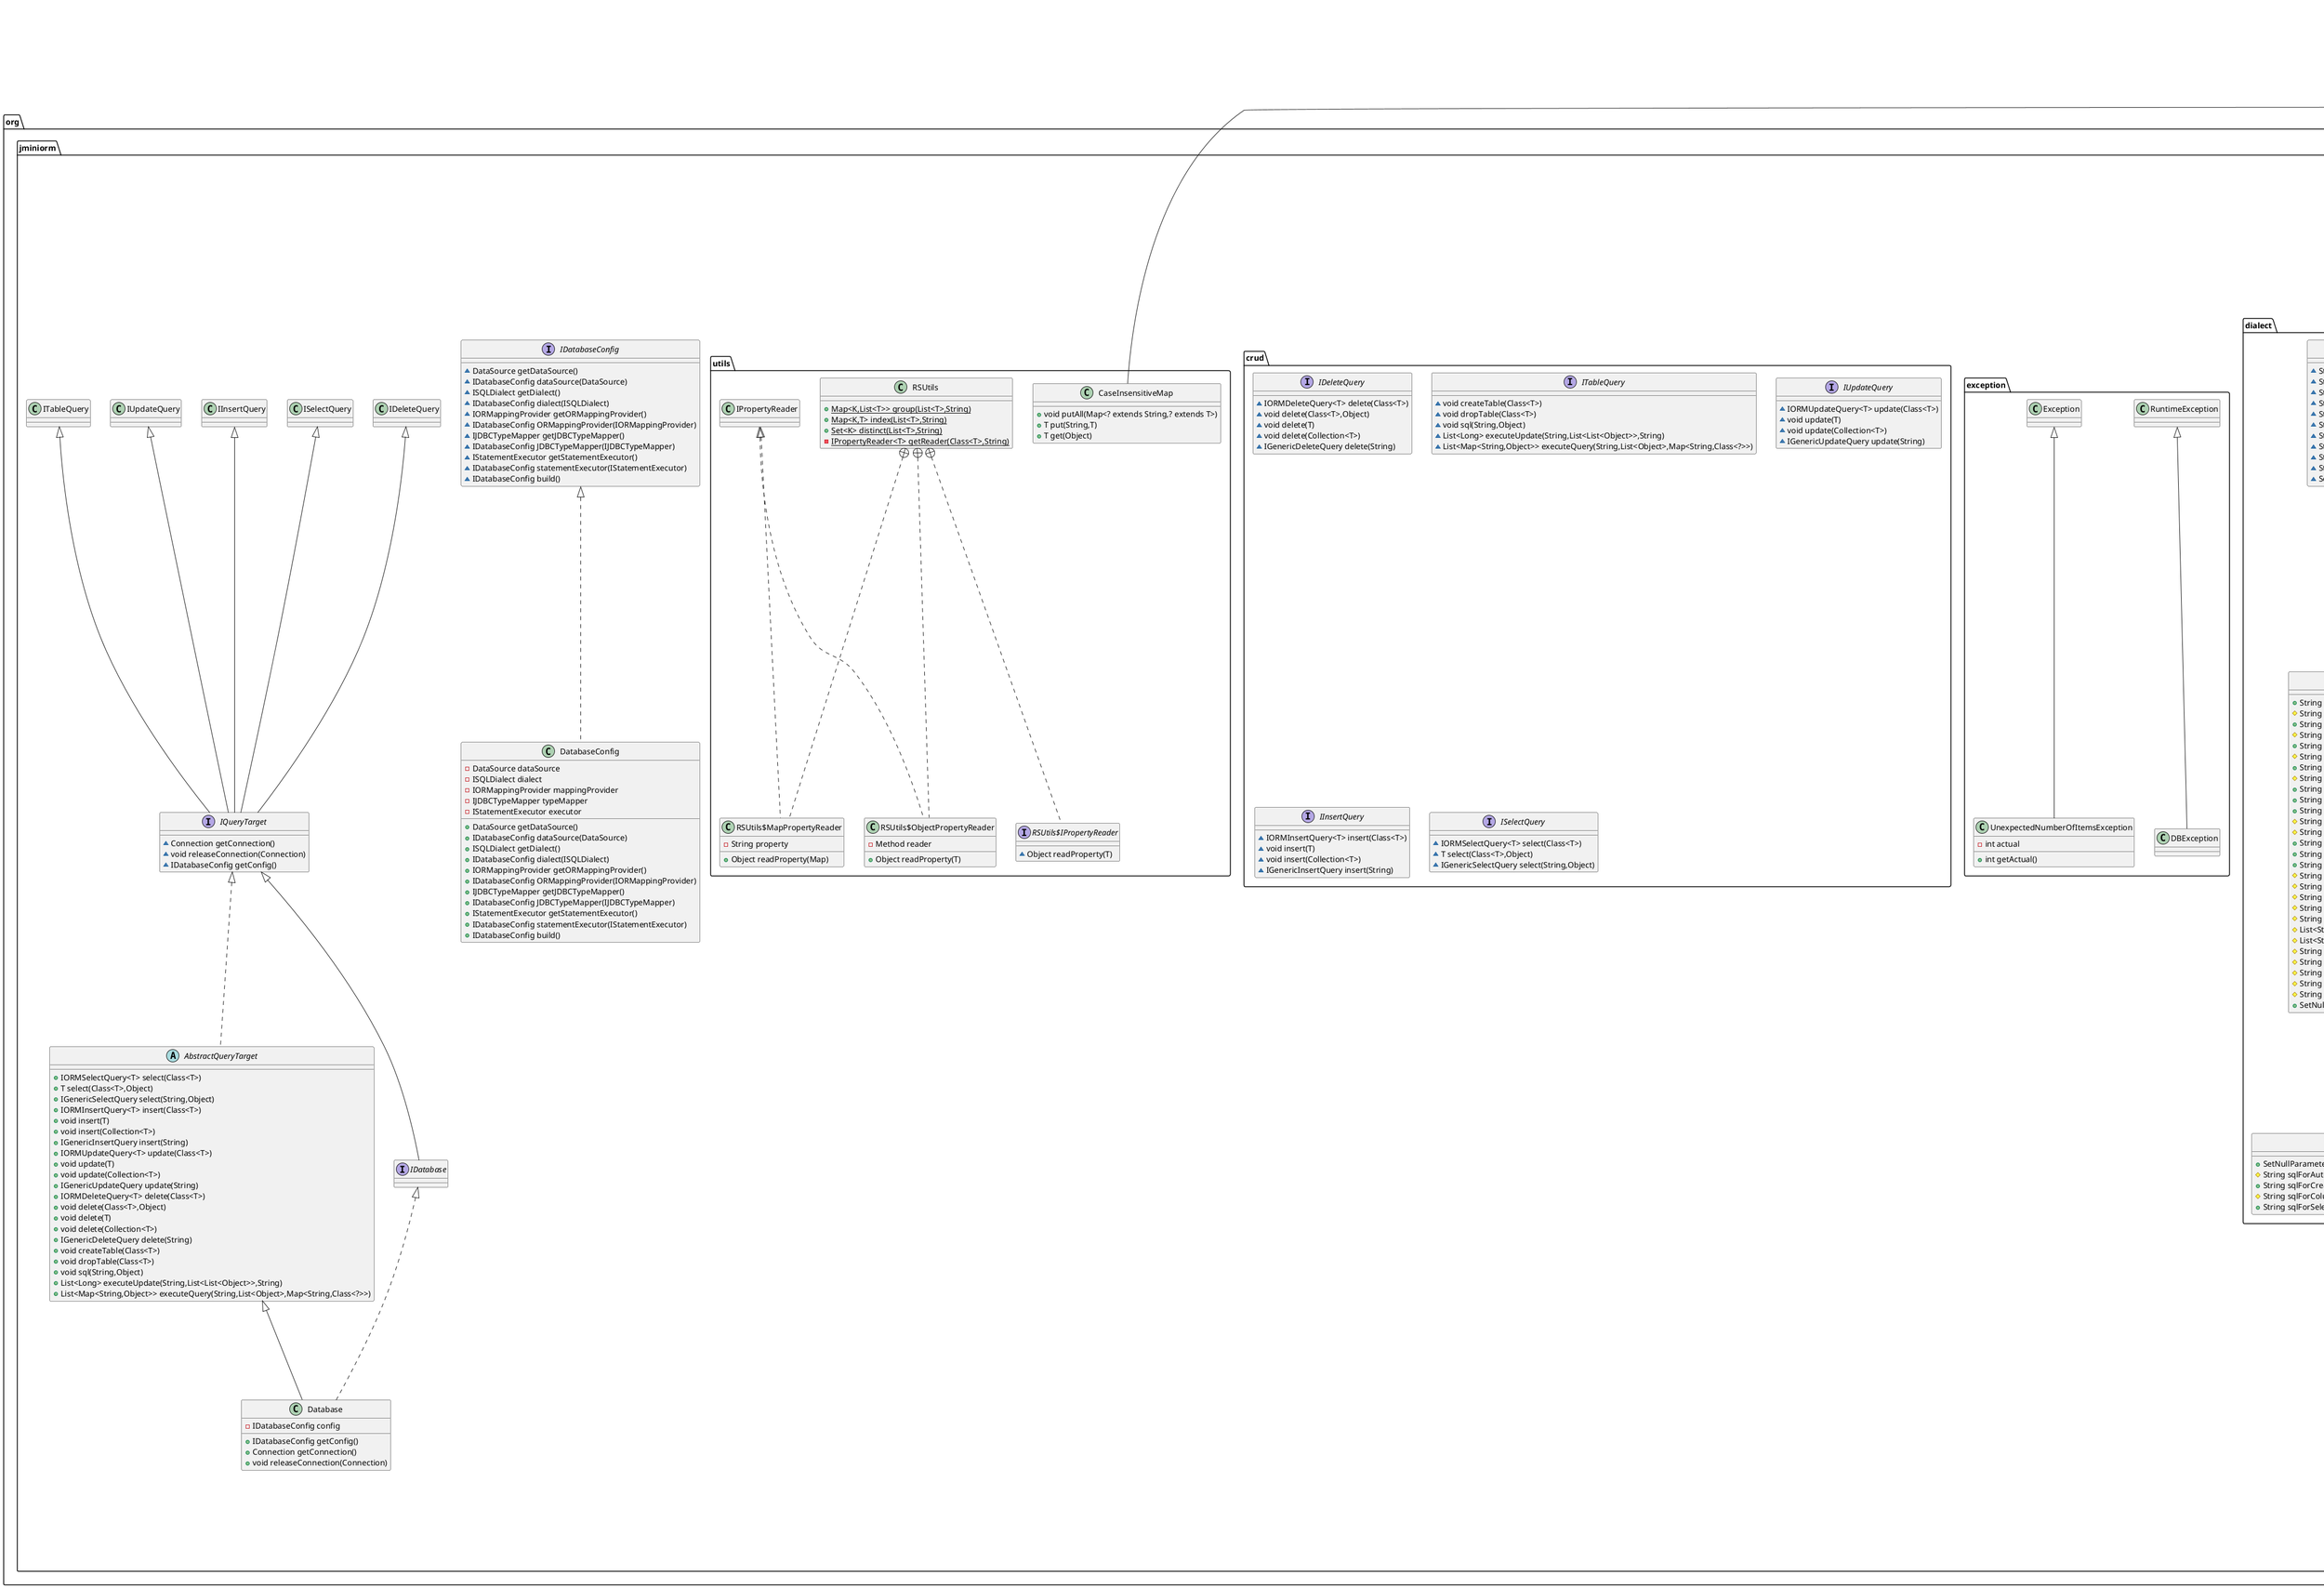 @startuml
class org.jminiorm.mapping.ColumnMapping {
- PropertyDescriptor propertyDescriptor
- String columnDefinition
- boolean isId
- boolean insertable
- Integer length
- String column
- boolean nullable
- Integer precision
- Integer scale
- boolean updatable
- boolean generated
- AttributeConverter converter
+ PropertyDescriptor getPropertyDescriptor()
+ void setPropertyDescriptor(PropertyDescriptor)
+ String getColumnDefinition()
+ void setColumnDefinition(String)
+ boolean isInsertable()
+ void setInsertable(boolean)
+ Integer getLength()
+ void setLength(Integer)
+ String getColumn()
+ void setColumn(String)
+ boolean isNullable()
+ void setNullable(boolean)
+ Integer getPrecision()
+ void setPrecision(Integer)
+ Integer getScale()
+ void setScale(Integer)
+ boolean isUpdatable()
+ void setUpdatable(boolean)
+ boolean isId()
+ void setId(boolean)
+ boolean isGenerated()
+ void setGenerated(boolean)
+ AttributeConverter<?,?> getConverter()
+ void setConverter(AttributeConverter<?,?>)
+ Object readProperty(Object)
+ void writeProperty(Object,Object)
- {static} Field getField(Class,String)
}
abstract class org.jminiorm.attributeconverter.JsonAttributeConverter {
- JavaType javaType
- ObjectMapper mapper
- ObjectReader reader
- ObjectWriter writer
+ String convertToDatabaseColumn(T)
+ T convertToEntityAttribute(String)
# ObjectMapper getMapper()
# ObjectWriter getWriter()
# ObjectReader getReader()
# JavaType getJavaType()
}
class org.jminiorm.query.orm.ORMDropTableQuery {
+ IORMDropTableQuery<T> forClass(Class<T>)
+ void execute()
}
class org.jminiorm.query.generic.GenericUpdateQuery {
- String schema
- String table
- List<String> idColumns
- List<Map<String,Object>> values
+ IGenericUpdateQuery schema(String)
+ IGenericUpdateQuery table(String)
+ IGenericUpdateQuery idColumn(String)
+ IGenericUpdateQuery idColumns(String)
+ IGenericUpdateQuery addOne(Map<String,Object>)
+ IGenericUpdateQuery addMany(List<Map<String,Object>>)
+ void execute()
}
abstract class org.jminiorm.executor.AbstractLoggingStatementExecutor {
- IStatementExecutor wrapped
+ List<Long> executeUpdate(IQueryTarget,String,List<List<Object>>,String)
# void logUpdate(IQueryTarget,String,List<List<Object>>)
+ List<Map<String,Object>> executeQuery(IQueryTarget,String,List<Object>,Map<String,Class<?>>)
# void logQuery(IQueryTarget,String,List<Object>,Map<String,Class<?>>)
# {abstract}void log(String)
}
class org.jminiorm.executor.SLF4JLoggingStatementExecutor {
- {static} Logger logger
# void log(String)
}
class org.jminiorm.mapping.type.DefaultJDBCTypeMapper {
+ Class<?> getJavaType(int)
}
class org.jminiorm.result.ObjectResult {
- Class<T> targetClass
# T castRow(Map<String,Object>)
# Object canonicalValue(Class<?>)
# ORMapping getMapping()
# Map<String,Class<?>> typeMappings()
}
enum org.jminiorm.dialect.SetNullParameterMethod {
+  SETNULL
+  SETOBJECT
}
class org.jminiorm.query.generic.GenericDeleteQuery {
- String schema
- String table
- List<String> idColumns
- List<List<Object>> ids
- String where
- List<Object> params
+ IGenericDeleteQuery schema(String)
+ IGenericDeleteQuery table(String)
+ IGenericDeleteQuery idColumn(String)
+ IGenericDeleteQuery idColumns(String)
+ IGenericDeleteQuery addOne(Object)
+ IGenericDeleteQuery addMany(List<Object>)
+ IGenericDeleteQuery where(String,Object)
+ void execute()
}
class org.jminiorm.query.generic.GenericInsertQuery {
- String schema
- String table
- String generatedColumn
- List<Map<String,Object>> values
+ IGenericInsertQuery schema(String)
+ IGenericInsertQuery table(String)
+ IGenericInsertQuery generatedColumn(String)
+ IGenericInsertQuery addOne(Map<String,Object>)
+ IGenericInsertQuery addMany(List<Map<String,Object>>)
+ void execute()
}
abstract class org.jminiorm.AbstractQueryTarget {
+ IORMSelectQuery<T> select(Class<T>)
+ T select(Class<T>,Object)
+ IGenericSelectQuery select(String,Object)
+ IORMInsertQuery<T> insert(Class<T>)
+ void insert(T)
+ void insert(Collection<T>)
+ IGenericInsertQuery insert(String)
+ IORMUpdateQuery<T> update(Class<T>)
+ void update(T)
+ void update(Collection<T>)
+ IGenericUpdateQuery update(String)
+ IORMDeleteQuery<T> delete(Class<T>)
+ void delete(Class<T>,Object)
+ void delete(T)
+ void delete(Collection<T>)
+ IGenericDeleteQuery delete(String)
+ void createTable(Class<T>)
+ void dropTable(Class<T>)
+ void sql(String,Object)
+ List<Long> executeUpdate(String,List<List<Object>>,String)
+ List<Map<String,Object>> executeQuery(String,List<Object>,Map<String,Class<?>>)
}
interface org.jminiorm.query.generic.IGenericQuery {
}
class org.jminiorm.mapping.JPAORMapping {
# {static} Field getField(Class<?>,String)
}
class org.jminiorm.query.generic.GenericSelectQuery {
- String sql
- List<Object> params
+ IGenericSelectQuery sql(String,Object)
+ IPrimitiveResult<T> asPrimitive(Class<T>)
+ IMapResult<Object> asMap()
+ IMapResult<T> asMap(Class<T>)
+ IObjectResult<T> toObject(Class<T>)
# String getSQL()
}
class org.jminiorm.dialect.SybaseASASQLDialect {
+ SetNullParameterMethod getSetNullParameterMethod()
# String sqlForAutoIncrement()
+ String sqlForCreateSchema(String)
# String sqlForColumnType(Class<?>,Integer,Integer,Integer,boolean)
+ String sqlForSelect(String,Integer,Integer)
}
abstract class org.jminiorm.mapping.provider.AbstractORMFactory {
- Map<Class<?>,ORMapping> mappings
+ ORMapping getORMapping(Class<?>)
# {abstract}ORMapping createORMapping(Class<?>)
}
abstract class org.jminiorm.query.generic.AbstractGenericQuery {
}
interface org.jminiorm.result.IMapResult {
}
abstract class org.jminiorm.query.orm.AbstractORMQuery {
- Class<T> clazz
+ IORMQuery<T> forClass(Class<T>)
# Class<T> getTargetClass()
# ORMapping getMapping()
# void verifySchemaExistence()
}
class org.jminiorm.executor.DefaultStatementExecutor {
+ List<Long> executeUpdate(IQueryTarget,String,List<List<Object>>,String)
}
interface org.jminiorm.result.IResult {
~ T one()
~ T first()
~ List<T> list()
}
class org.jminiorm.exception.DBException {
}
interface org.jminiorm.crud.IDeleteQuery {
~ IORMDeleteQuery<T> delete(Class<T>)
~ void delete(Class<T>,Object)
~ void delete(T)
~ void delete(Collection<T>)
~ IGenericDeleteQuery delete(String)
}
class org.jminiorm.utils.CaseInsensitiveMap {
+ void putAll(Map<? extends String,? extends T>)
+ T put(String,T)
+ T get(Object)
}
class org.jminiorm.mapping.provider.JPAORMFactory {
# ORMapping createORMapping(Class<?>)
}
abstract class org.jminiorm.result.AbstractResult {
- IQueryTarget queryTarget
- String sql
- List<Object> params
+ T one()
+ T first()
+ List<T> list()
# IQueryTarget getQueryTarget()
# {abstract}T castRow(Map<String,Object>)
# {abstract}Map<String,Class<?>> typeMappings()
}
class org.jminiorm.result.MapResult {
- Class<V> type
# Map<String,V> castRow(Map<String,Object>)
# Map<String,Class<?>> typeMappings()
}
class org.jminiorm.query.orm.ORMDeleteQuery {
- List<List<Object>> ids
- String where
- List<Object> params
+ IORMDeleteQuery<T> forClass(Class<T>)
+ IORMDeleteQuery<T> id(Object)
+ IORMDeleteQuery<T> addOne(T)
+ IORMDeleteQuery<T> addMany(Collection<T>)
+ IORMDeleteQuery<T> where(String,Object)
+ void execute()
}
interface org.jminiorm.query.orm.IORMDropTableQuery {
~ IORMDropTableQuery<T> forClass(Class<T>)
~ void execute()
}
class org.jminiorm.executor.BatchStatementExecutor {
- int batchSize
+ List<Long> executeUpdate(IQueryTarget,String,List<List<Object>>,String)
# List<Long> getGeneratedKeys(IQueryTarget,PreparedStatement,String)
}
class org.jminiorm.attributeconverter.EnumNameAttributeConverter {
- Class<T> enumClass
+ String convertToDatabaseColumn(T)
+ T convertToEntityAttribute(String)
}
abstract class org.jminiorm.executor.AbstractStatementExecutor {
+ List<Map<String,Object>> executeQuery(IQueryTarget,String,List<Object>,Map<String,Class<?>>)
# void setParameters(IQueryTarget,PreparedStatement,List<Object>)
# Object getObject(IQueryTarget,ResultSet,ResultSetMetaData,int,Class<?>)
# void setObject(IQueryTarget,PreparedStatement,int,Object)
# int getGeneratedColumnIndex(IQueryTarget,ResultSet,String)
}
interface org.jminiorm.result.IPrimitiveResult {
}
interface org.jminiorm.query.generic.IGenericSelectQuery {
~ IGenericSelectQuery sql(String,Object)
~ IPrimitiveResult<T> asPrimitive(Class<T>)
~ IMapResult<Object> asMap()
~ IMapResult<T> asMap(Class<T>)
~ IObjectResult<T> toObject(Class<T>)
}
interface org.jminiorm.mapping.type.IJDBCTypeMapper {
~ Class<?> getJavaType(int)
}
interface org.jminiorm.query.generic.IGenericUpdateQuery {
~ IGenericUpdateQuery schema(String)
~ IGenericUpdateQuery table(String)
~ IGenericUpdateQuery idColumn(String)
~ IGenericUpdateQuery idColumns(String)
~ IGenericUpdateQuery addOne(Map<String,Object>)
~ IGenericUpdateQuery addMany(List<Map<String,Object>>)
~ void execute()
}
class org.jminiorm.query.orm.ORMCreateTableQuery {
+ IORMCreateTableQuery<T> forClass(Class<T>)
+ void execute()
}
class org.jminiorm.result.PrimitiveResult {
- Class<T> targetClass
# T castRow(Map<String,Object>)
# Map<String,Class<?>> typeMappings()
}
interface org.jminiorm.query.orm.IORMDeleteQuery {
~ IORMDeleteQuery<T> forClass(Class<T>)
~ IORMDeleteQuery<T> id(Object)
~ IORMDeleteQuery<T> addOne(T)
~ IORMDeleteQuery<T> addMany(Collection<T>)
~ IORMDeleteQuery<T> where(String,Object)
~ void execute()
}
interface org.jminiorm.query.orm.IORMUpdateQuery {
~ IORMUpdateQuery<T> forClass(Class<T>)
~ IORMUpdateQuery<T> addOne(T)
~ IORMUpdateQuery<T> addMany(Collection<T>)
~ void execute()
}
interface org.jminiorm.crud.ITableQuery {
~ void createTable(Class<T>)
~ void dropTable(Class<T>)
~ void sql(String,Object)
~ List<Long> executeUpdate(String,List<List<Object>>,String)
~ List<Map<String,Object>> executeQuery(String,List<Object>,Map<String,Class<?>>)
}
class org.jminiorm.query.AbstractQuery {
- IQueryTarget target
+ void setQueryTarget(IQueryTarget)
+ IQueryTarget getQueryTarget()
}
class org.jminiorm.query.orm.ORMSelectQuery {
- String where
- List<Object> params
- String groupBy
- String having
+ IORMSelectQuery<T> forClass(Class<T>)
+ IORMSelectQuery<T> where(String,Object)
+ IORMSelectQuery<T> groupBy(String,Object)
+ IORMSelectQuery<T> having(String,Object)
+ IORMSelectQuery<T> id(Object)
+ IORMSelectQuery<T> groupBy(String)
+ IORMSelectQuery<T> having(String)
+ T one()
+ T first()
+ List<T> list()
# IObjectResult<T> getResult()
# String buildSQL()
}
class org.jminiorm.query.orm.ORMInsertQuery {
- List<T> objs
+ IORMInsertQuery<T> forClass(Class<T>)
+ ORMInsertQuery<T> addOne(T)
+ ORMInsertQuery<T> addMany(Collection<T>)
+ void execute()
}
interface org.jminiorm.query.generic.IGenericInsertQuery {
~ IGenericInsertQuery schema(String)
~ IGenericInsertQuery table(String)
~ IGenericInsertQuery generatedColumn(String)
~ IGenericInsertQuery addOne(Map<String,Object>)
~ IGenericInsertQuery addMany(List<Map<String,Object>>)
~ void execute()
}
class org.jminiorm.utils.RSUtils {
+ {static} Map<K,List<T>> group(List<T>,String)
+ {static} Map<K,T> index(List<T>,String)
+ {static} Set<K> distinct(List<T>,String)
- {static} IPropertyReader<T> getReader(Class<T>,String)
}
interface org.jminiorm.utils.RSUtils$IPropertyReader {
~ Object readProperty(T)
}
class org.jminiorm.utils.RSUtils$MapPropertyReader {
- String property
+ Object readProperty(Map)
}
class org.jminiorm.utils.RSUtils$ObjectPropertyReader {
- Method reader
+ Object readProperty(T)
}
interface org.jminiorm.query.orm.IORMCreateTableQuery {
~ IORMCreateTableQuery<T> forClass(Class<T>)
~ void execute()
}
interface org.jminiorm.result.IObjectResult {
}
interface org.jminiorm.query.orm.IORMSelectQuery {
~ IORMSelectQuery<T> forClass(Class<T>)
~ IORMSelectQuery<T> where(String,Object)
~ IORMSelectQuery<T> groupBy(String,Object)
~ IORMSelectQuery<T> having(String,Object)
~ IORMSelectQuery<T> id(Object)
~ IORMSelectQuery<T> groupBy(String)
~ IORMSelectQuery<T> having(String)
}
interface org.jminiorm.executor.IStatementExecutor {
~ List<Long> executeUpdate(IQueryTarget,String,List<List<Object>>,String)
~ List<Map<String,Object>> executeQuery(IQueryTarget,String,List<Object>,Map<String,Class<?>>)
}
interface org.jminiorm.IDatabaseConfig {
~ DataSource getDataSource()
~ IDatabaseConfig dataSource(DataSource)
~ ISQLDialect getDialect()
~ IDatabaseConfig dialect(ISQLDialect)
~ IORMappingProvider getORMappingProvider()
~ IDatabaseConfig ORMappingProvider(IORMappingProvider)
~ IJDBCTypeMapper getJDBCTypeMapper()
~ IDatabaseConfig JDBCTypeMapper(IJDBCTypeMapper)
~ IStatementExecutor getStatementExecutor()
~ IDatabaseConfig statementExecutor(IStatementExecutor)
~ IDatabaseConfig build()
}
interface org.jminiorm.dialect.ISQLDialect {
~ String sqlForDelete(String,String,List<String>)
~ String sqlForDeleteWhere(String,String,String)
~ String sqlForInsert(String,String,List<String>)
~ String sqlForUpdate(String,String,List<String>,List<String>)
~ String sqlForSelect(String,Integer,Integer)
~ String sqlForSelectWhere(String,List<String>,String,String)
~ String sqlForSelect(String,List<String>,String,String,String,String)
~ String sqlForCreateTable(ORMapping)
~ String sqlForDropTable(ORMapping)
~ String sqlForCreateSchema(String)
~ SetNullParameterMethod getSetNullParameterMethod()
}
class org.jminiorm.Database {
- IDatabaseConfig config
+ IDatabaseConfig getConfig()
+ Connection getConnection()
+ void releaseConnection(Connection)
}
class org.jminiorm.query.generic.GenericRawQuery {
- String sql
- List<Object> params
+ IGenericRawQuery sql(String,Object)
+ void execute()
}
class org.jminiorm.attributeconverter.AttributeConverterUtils {
+ {static} Class<?> getConverterDatabaseType(AttributeConverter)
}
abstract class org.jminiorm.attributeconverter.LegacyJsonAttributeConverter {
}
interface org.jminiorm.IQueryTarget {
~ Connection getConnection()
~ void releaseConnection(Connection)
~ IDatabaseConfig getConfig()
}
interface org.jminiorm.query.IQuery {
~ void setQueryTarget(IQueryTarget)
~ IQueryTarget getQueryTarget()
}
interface org.jminiorm.mapping.provider.IORMappingProvider {
~ ORMapping getORMapping(Class<?>)
}
interface org.jminiorm.IDatabase {
}
class org.jminiorm.dialect.PostgreSQLDialect {
# String sqlForAutoIncrement()
# String sqlForColumnType(Class<?>,Integer,Integer,Integer,boolean)
}
class org.jminiorm.DatabaseConfig {
- DataSource dataSource
- ISQLDialect dialect
- IORMappingProvider mappingProvider
- IJDBCTypeMapper typeMapper
- IStatementExecutor executor
+ DataSource getDataSource()
+ IDatabaseConfig dataSource(DataSource)
+ ISQLDialect getDialect()
+ IDatabaseConfig dialect(ISQLDialect)
+ IORMappingProvider getORMappingProvider()
+ IDatabaseConfig ORMappingProvider(IORMappingProvider)
+ IJDBCTypeMapper getJDBCTypeMapper()
+ IDatabaseConfig JDBCTypeMapper(IJDBCTypeMapper)
+ IStatementExecutor getStatementExecutor()
+ IDatabaseConfig statementExecutor(IStatementExecutor)
+ IDatabaseConfig build()
}
interface org.jminiorm.crud.IUpdateQuery {
~ IORMUpdateQuery<T> update(Class<T>)
~ void update(T)
~ void update(Collection<T>)
~ IGenericUpdateQuery update(String)
}
interface org.jminiorm.query.orm.IORMInsertQuery {
~ IORMInsertQuery<T> forClass(Class<T>)
~ IORMInsertQuery<T> addOne(T)
~ IORMInsertQuery<T> addMany(Collection<T>)
~ void execute()
}
interface org.jminiorm.query.generic.IGenericRawQuery {
~ IGenericRawQuery sql(String,Object)
~ void execute()
}
class org.jminiorm.query.orm.ORMUpdateQuery {
- List<T> objs
+ IORMUpdateQuery<T> forClass(Class<T>)
+ ORMUpdateQuery<T> addOne(T)
+ ORMUpdateQuery<T> addMany(Collection<T>)
+ void execute()
}
class org.jminiorm.attributeconverter.EnumOrdinalAttributeConverter {
- Map<Integer,T> lookup
+ Integer convertToDatabaseColumn(T)
+ T convertToEntityAttribute(Integer)
}
class org.jminiorm.dialect.GenericSQLDialect {
+ String sqlForDelete(String,String,List<String>)
# String sqlForDeleteIdEscaped(String,String,List<String>)
+ String sqlForDeleteWhere(String,String,String)
# String sqlForDeleteWhereIdEscaped(String,String,String)
+ String sqlForInsert(String,String,List<String>)
# String sqlForInsertIdEscaped(String,String,List<String>)
+ String sqlForUpdate(String,String,List<String>,List<String>)
# String sqlForUpdateIdEscaped(String,String,List<String>,List<String>)
+ String sqlForSelect(String,Integer,Integer)
+ String sqlForSelectWhere(String,List<String>,String,String)
+ String sqlForSelect(String,List<String>,String,String,String,String)
# String sqlForSelectIdEscaped(String,List<String>,String,String)
# String sqlForSelectIdEscaped(String,List<String>,String,String,String,String)
+ String sqlForCreateSchema(String)
+ String sqlForDropTable(ORMapping)
+ String sqlForCreateTable(ORMapping)
# String sqlForColumnDefinition(ColumnMapping)
# String sqlForColumnType(ColumnMapping)
# String sqlForColumnType(Class<?>,Integer,Integer,Integer,boolean)
# String sqlForAutoIncrement()
# String sqlForPrimaryKey(ORMapping,List<ColumnMapping>)
# List<String> questionMarks(int)
# List<String> identifiers(List<String>)
# String identifier(String,boolean)
# String identifier(String)
# String identifier(String,String)
# String quoteIdentifier(String)
# String schemaPrefix(String)
+ SetNullParameterMethod getSetNullParameterMethod()
}
interface org.jminiorm.query.orm.IORMQuery {
~ IORMQuery<T> forClass(Class<T>)
}
interface org.jminiorm.crud.IInsertQuery {
~ IORMInsertQuery<T> insert(Class<T>)
~ void insert(T)
~ void insert(Collection<T>)
~ IGenericInsertQuery insert(String)
}
class org.jminiorm.exception.UnexpectedNumberOfItemsException {
- int actual
+ int getActual()
}
class org.jminiorm.mapping.ORMapping {
- Class<?> clazz
- String schema
- String tableName
- List<ColumnMapping> columnMappings
- CaseInsensitiveMap<ColumnMapping> columnMappingsIndexedByProperty
- CaseInsensitiveMap<ColumnMapping> columnMappingsIndexedByColumn
- List<ColumnMapping> idColumnMappings
- Boolean hasId
+ Class<?> getClazz()
+ void setClazz(Class<?>)
+ String getSchema()
+ void setSchema(String)
+ String getTableName()
+ void setTableName(String)
+ List<ColumnMapping> getColumnMappings()
+ void setColumnMappings(List<ColumnMapping>)
+ ColumnMapping getColumnMappingByProperty(String)
# CaseInsensitiveMap<ColumnMapping> createColumnMappingsIndexedByProperty()
+ ColumnMapping getColumnMappingByColumn(String)
# CaseInsensitiveMap<ColumnMapping> createColumnMappingsIndexedByColumn()
+ List<ColumnMapping> getIdColumnMappings()
+ ColumnMapping getIdColumnMapping()
+ Boolean hasId()
}
interface org.jminiorm.query.generic.IGenericDeleteQuery {
~ IGenericDeleteQuery schema(String)
~ IGenericDeleteQuery table(String)
~ IGenericDeleteQuery idColumn(String)
~ IGenericDeleteQuery idColumns(String)
~ IGenericDeleteQuery addOne(Object)
~ IGenericDeleteQuery addMany(List<Object>)
~ IGenericDeleteQuery where(String,Object)
~ void execute()
}
interface org.jminiorm.crud.ISelectQuery {
~ IORMSelectQuery<T> select(Class<T>)
~ T select(Class<T>,Object)
~ IGenericSelectQuery select(String,Object)
}


javax.persistence.AttributeConverter <|.. org.jminiorm.attributeconverter.JsonAttributeConverter
org.jminiorm.query.orm.IORMDropTableQuery <|.. org.jminiorm.query.orm.ORMDropTableQuery
org.jminiorm.query.orm.AbstractORMQuery <|-- org.jminiorm.query.orm.ORMDropTableQuery
org.jminiorm.query.generic.IGenericUpdateQuery <|.. org.jminiorm.query.generic.GenericUpdateQuery
org.jminiorm.query.AbstractQuery <|-- org.jminiorm.query.generic.GenericUpdateQuery
org.jminiorm.executor.IStatementExecutor <|.. org.jminiorm.executor.AbstractLoggingStatementExecutor
org.jminiorm.executor.AbstractLoggingStatementExecutor <|-- org.jminiorm.executor.SLF4JLoggingStatementExecutor
org.jminiorm.mapping.type.IJDBCTypeMapper <|.. org.jminiorm.mapping.type.DefaultJDBCTypeMapper
org.jminiorm.result.IObjectResult <|.. org.jminiorm.result.ObjectResult
org.jminiorm.result.AbstractResult <|-- org.jminiorm.result.ObjectResult
org.jminiorm.query.generic.IGenericDeleteQuery <|.. org.jminiorm.query.generic.GenericDeleteQuery
org.jminiorm.query.generic.AbstractGenericQuery <|-- org.jminiorm.query.generic.GenericDeleteQuery
org.jminiorm.query.generic.IGenericInsertQuery <|.. org.jminiorm.query.generic.GenericInsertQuery
org.jminiorm.query.AbstractQuery <|-- org.jminiorm.query.generic.GenericInsertQuery
org.jminiorm.IQueryTarget <|.. org.jminiorm.AbstractQueryTarget
org.jminiorm.query.IQuery <|-- org.jminiorm.query.generic.IGenericQuery
org.jminiorm.mapping.ORMapping <|-- org.jminiorm.mapping.JPAORMapping
org.jminiorm.query.generic.IGenericSelectQuery <|.. org.jminiorm.query.generic.GenericSelectQuery
org.jminiorm.query.AbstractQuery <|-- org.jminiorm.query.generic.GenericSelectQuery
org.jminiorm.dialect.GenericSQLDialect <|-- org.jminiorm.dialect.SybaseASASQLDialect
org.jminiorm.mapping.provider.IORMappingProvider <|.. org.jminiorm.mapping.provider.AbstractORMFactory
org.jminiorm.query.generic.IGenericQuery <|.. org.jminiorm.query.generic.AbstractGenericQuery
org.jminiorm.query.AbstractQuery <|-- org.jminiorm.query.generic.AbstractGenericQuery
org.jminiorm.result.IResult <|-- org.jminiorm.result.IMapResult
org.jminiorm.query.orm.IORMQuery <|.. org.jminiorm.query.orm.AbstractORMQuery
org.jminiorm.query.AbstractQuery <|-- org.jminiorm.query.orm.AbstractORMQuery
org.jminiorm.executor.AbstractStatementExecutor <|-- org.jminiorm.executor.DefaultStatementExecutor
org.jminiorm.exception.RuntimeException <|-- org.jminiorm.exception.DBException
java.util.LinkedHashMap <|-- org.jminiorm.utils.CaseInsensitiveMap
org.jminiorm.mapping.provider.AbstractORMFactory <|-- org.jminiorm.mapping.provider.JPAORMFactory
org.jminiorm.result.IResult <|.. org.jminiorm.result.AbstractResult
org.jminiorm.result.IMapResult <|.. org.jminiorm.result.MapResult
org.jminiorm.result.AbstractResult <|-- org.jminiorm.result.MapResult
org.jminiorm.query.orm.IORMDeleteQuery <|.. org.jminiorm.query.orm.ORMDeleteQuery
org.jminiorm.query.orm.AbstractORMQuery <|-- org.jminiorm.query.orm.ORMDeleteQuery
org.jminiorm.query.orm.IORMQuery <|-- org.jminiorm.query.orm.IORMDropTableQuery
org.jminiorm.executor.AbstractStatementExecutor <|-- org.jminiorm.executor.BatchStatementExecutor
javax.persistence.AttributeConverter <|.. org.jminiorm.attributeconverter.EnumNameAttributeConverter
org.jminiorm.executor.IStatementExecutor <|.. org.jminiorm.executor.AbstractStatementExecutor
org.jminiorm.result.IResult <|-- org.jminiorm.result.IPrimitiveResult
org.jminiorm.query.generic.IGenericQuery <|-- org.jminiorm.query.generic.IGenericSelectQuery
org.jminiorm.query.generic.IGenericQuery <|-- org.jminiorm.query.generic.IGenericUpdateQuery
org.jminiorm.query.orm.IORMCreateTableQuery <|.. org.jminiorm.query.orm.ORMCreateTableQuery
org.jminiorm.query.orm.AbstractORMQuery <|-- org.jminiorm.query.orm.ORMCreateTableQuery
org.jminiorm.result.IPrimitiveResult <|.. org.jminiorm.result.PrimitiveResult
org.jminiorm.result.AbstractResult <|-- org.jminiorm.result.PrimitiveResult
org.jminiorm.query.orm.IORMQuery <|-- org.jminiorm.query.orm.IORMDeleteQuery
org.jminiorm.query.orm.IORMQuery <|-- org.jminiorm.query.orm.IORMUpdateQuery
org.jminiorm.query.IQuery <|.. org.jminiorm.query.AbstractQuery
org.jminiorm.query.orm.IORMSelectQuery <|.. org.jminiorm.query.orm.ORMSelectQuery
org.jminiorm.query.orm.AbstractORMQuery <|-- org.jminiorm.query.orm.ORMSelectQuery
org.jminiorm.query.orm.IORMInsertQuery <|.. org.jminiorm.query.orm.ORMInsertQuery
org.jminiorm.query.orm.AbstractORMQuery <|-- org.jminiorm.query.orm.ORMInsertQuery
org.jminiorm.query.generic.IGenericQuery <|-- org.jminiorm.query.generic.IGenericInsertQuery
org.jminiorm.utils.RSUtils +.. org.jminiorm.utils.RSUtils$IPropertyReader
org.jminiorm.utils.RSUtils +.. org.jminiorm.utils.RSUtils$MapPropertyReader
org.jminiorm.utils.IPropertyReader <|.. org.jminiorm.utils.RSUtils$MapPropertyReader
org.jminiorm.utils.RSUtils +.. org.jminiorm.utils.RSUtils$ObjectPropertyReader
org.jminiorm.utils.IPropertyReader <|.. org.jminiorm.utils.RSUtils$ObjectPropertyReader
org.jminiorm.query.orm.IORMQuery <|-- org.jminiorm.query.orm.IORMCreateTableQuery
org.jminiorm.result.IResult <|-- org.jminiorm.result.IObjectResult
org.jminiorm.query.orm.IORMQuery <|-- org.jminiorm.query.orm.IORMSelectQuery
org.jminiorm.result.IObjectResult <|-- org.jminiorm.query.orm.IORMSelectQuery
org.jminiorm.IDatabase <|.. org.jminiorm.Database
org.jminiorm.AbstractQueryTarget <|-- org.jminiorm.Database
org.jminiorm.query.generic.IGenericRawQuery <|.. org.jminiorm.query.generic.GenericRawQuery
org.jminiorm.query.AbstractQuery <|-- org.jminiorm.query.generic.GenericRawQuery
javax.persistence.AttributeConverter <|.. org.jminiorm.attributeconverter.LegacyJsonAttributeConverter
org.jminiorm.ISelectQuery <|-- org.jminiorm.IQueryTarget
org.jminiorm.IInsertQuery <|-- org.jminiorm.IQueryTarget
org.jminiorm.IUpdateQuery <|-- org.jminiorm.IQueryTarget
org.jminiorm.ITableQuery <|-- org.jminiorm.IQueryTarget
org.jminiorm.IDeleteQuery <|-- org.jminiorm.IQueryTarget
org.jminiorm.IQueryTarget <|-- org.jminiorm.IDatabase
org.jminiorm.dialect.GenericSQLDialect <|-- org.jminiorm.dialect.PostgreSQLDialect
org.jminiorm.IDatabaseConfig <|.. org.jminiorm.DatabaseConfig
org.jminiorm.query.orm.IORMQuery <|-- org.jminiorm.query.orm.IORMInsertQuery
org.jminiorm.query.generic.IGenericQuery <|-- org.jminiorm.query.generic.IGenericRawQuery
org.jminiorm.query.orm.IORMUpdateQuery <|.. org.jminiorm.query.orm.ORMUpdateQuery
org.jminiorm.query.orm.AbstractORMQuery <|-- org.jminiorm.query.orm.ORMUpdateQuery
javax.persistence.AttributeConverter <|.. org.jminiorm.attributeconverter.EnumOrdinalAttributeConverter
org.jminiorm.dialect.ISQLDialect <|.. org.jminiorm.dialect.GenericSQLDialect
org.jminiorm.query.IQuery <|-- org.jminiorm.query.orm.IORMQuery
org.jminiorm.exception.Exception <|-- org.jminiorm.exception.UnexpectedNumberOfItemsException
org.jminiorm.query.generic.IGenericQuery <|-- org.jminiorm.query.generic.IGenericDeleteQuery
@enduml